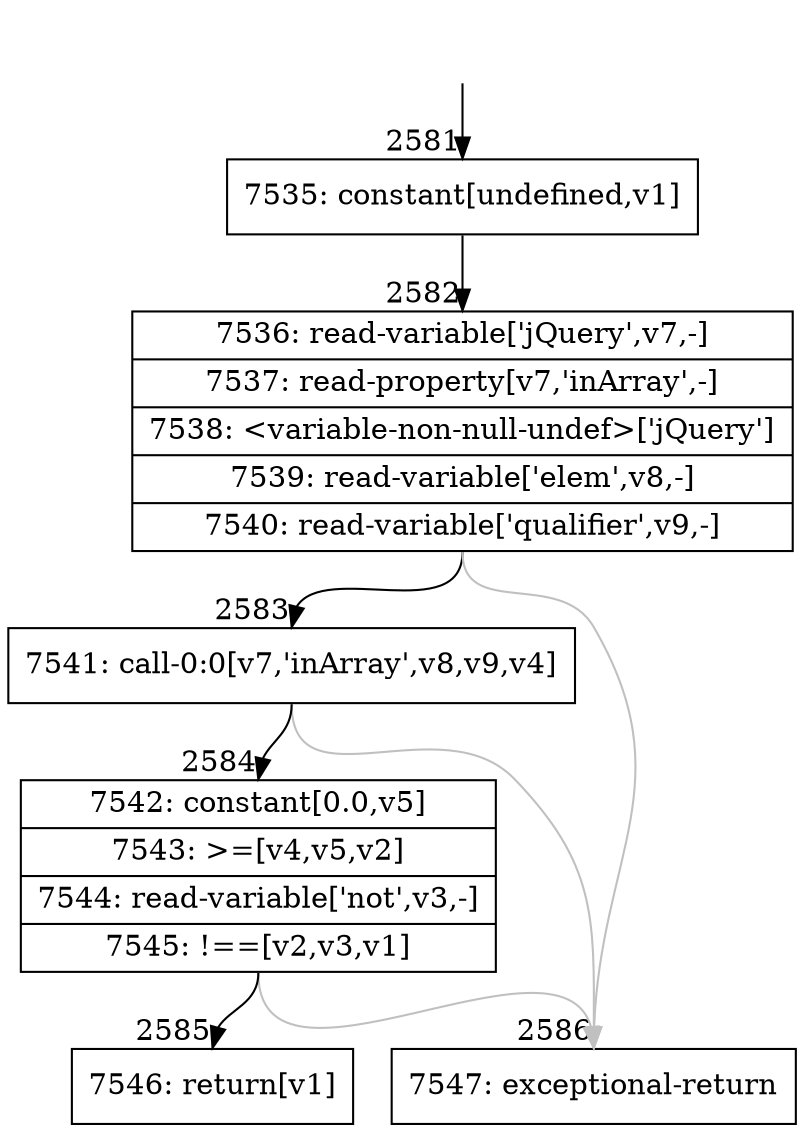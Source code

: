 digraph {
rankdir="TD"
BB_entry167[shape=none,label=""];
BB_entry167 -> BB2581 [tailport=s, headport=n, headlabel="    2581"]
BB2581 [shape=record label="{7535: constant[undefined,v1]}" ] 
BB2581 -> BB2582 [tailport=s, headport=n, headlabel="      2582"]
BB2582 [shape=record label="{7536: read-variable['jQuery',v7,-]|7537: read-property[v7,'inArray',-]|7538: \<variable-non-null-undef\>['jQuery']|7539: read-variable['elem',v8,-]|7540: read-variable['qualifier',v9,-]}" ] 
BB2582 -> BB2583 [tailport=s, headport=n, headlabel="      2583"]
BB2582 -> BB2586 [tailport=s, headport=n, color=gray, headlabel="      2586"]
BB2583 [shape=record label="{7541: call-0:0[v7,'inArray',v8,v9,v4]}" ] 
BB2583 -> BB2584 [tailport=s, headport=n, headlabel="      2584"]
BB2583 -> BB2586 [tailport=s, headport=n, color=gray]
BB2584 [shape=record label="{7542: constant[0.0,v5]|7543: \>=[v4,v5,v2]|7544: read-variable['not',v3,-]|7545: !==[v2,v3,v1]}" ] 
BB2584 -> BB2585 [tailport=s, headport=n, headlabel="      2585"]
BB2584 -> BB2586 [tailport=s, headport=n, color=gray]
BB2585 [shape=record label="{7546: return[v1]}" ] 
BB2586 [shape=record label="{7547: exceptional-return}" ] 
}
